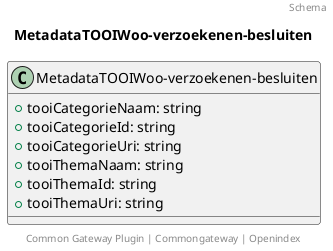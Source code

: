 @startuml
title: MetadataTOOIWoo-verzoekenen-besluiten
footer: Common Gateway Plugin | Commongateway | Openindex 
header: Schema

class MetadataTOOIWoo-verzoekenen-besluiten {
  + tooiCategorieNaam: string
  + tooiCategorieId: string
  + tooiCategorieUri: string
  + tooiThemaNaam: string
  + tooiThemaId: string
  + tooiThemaUri: string
}
@enduml

